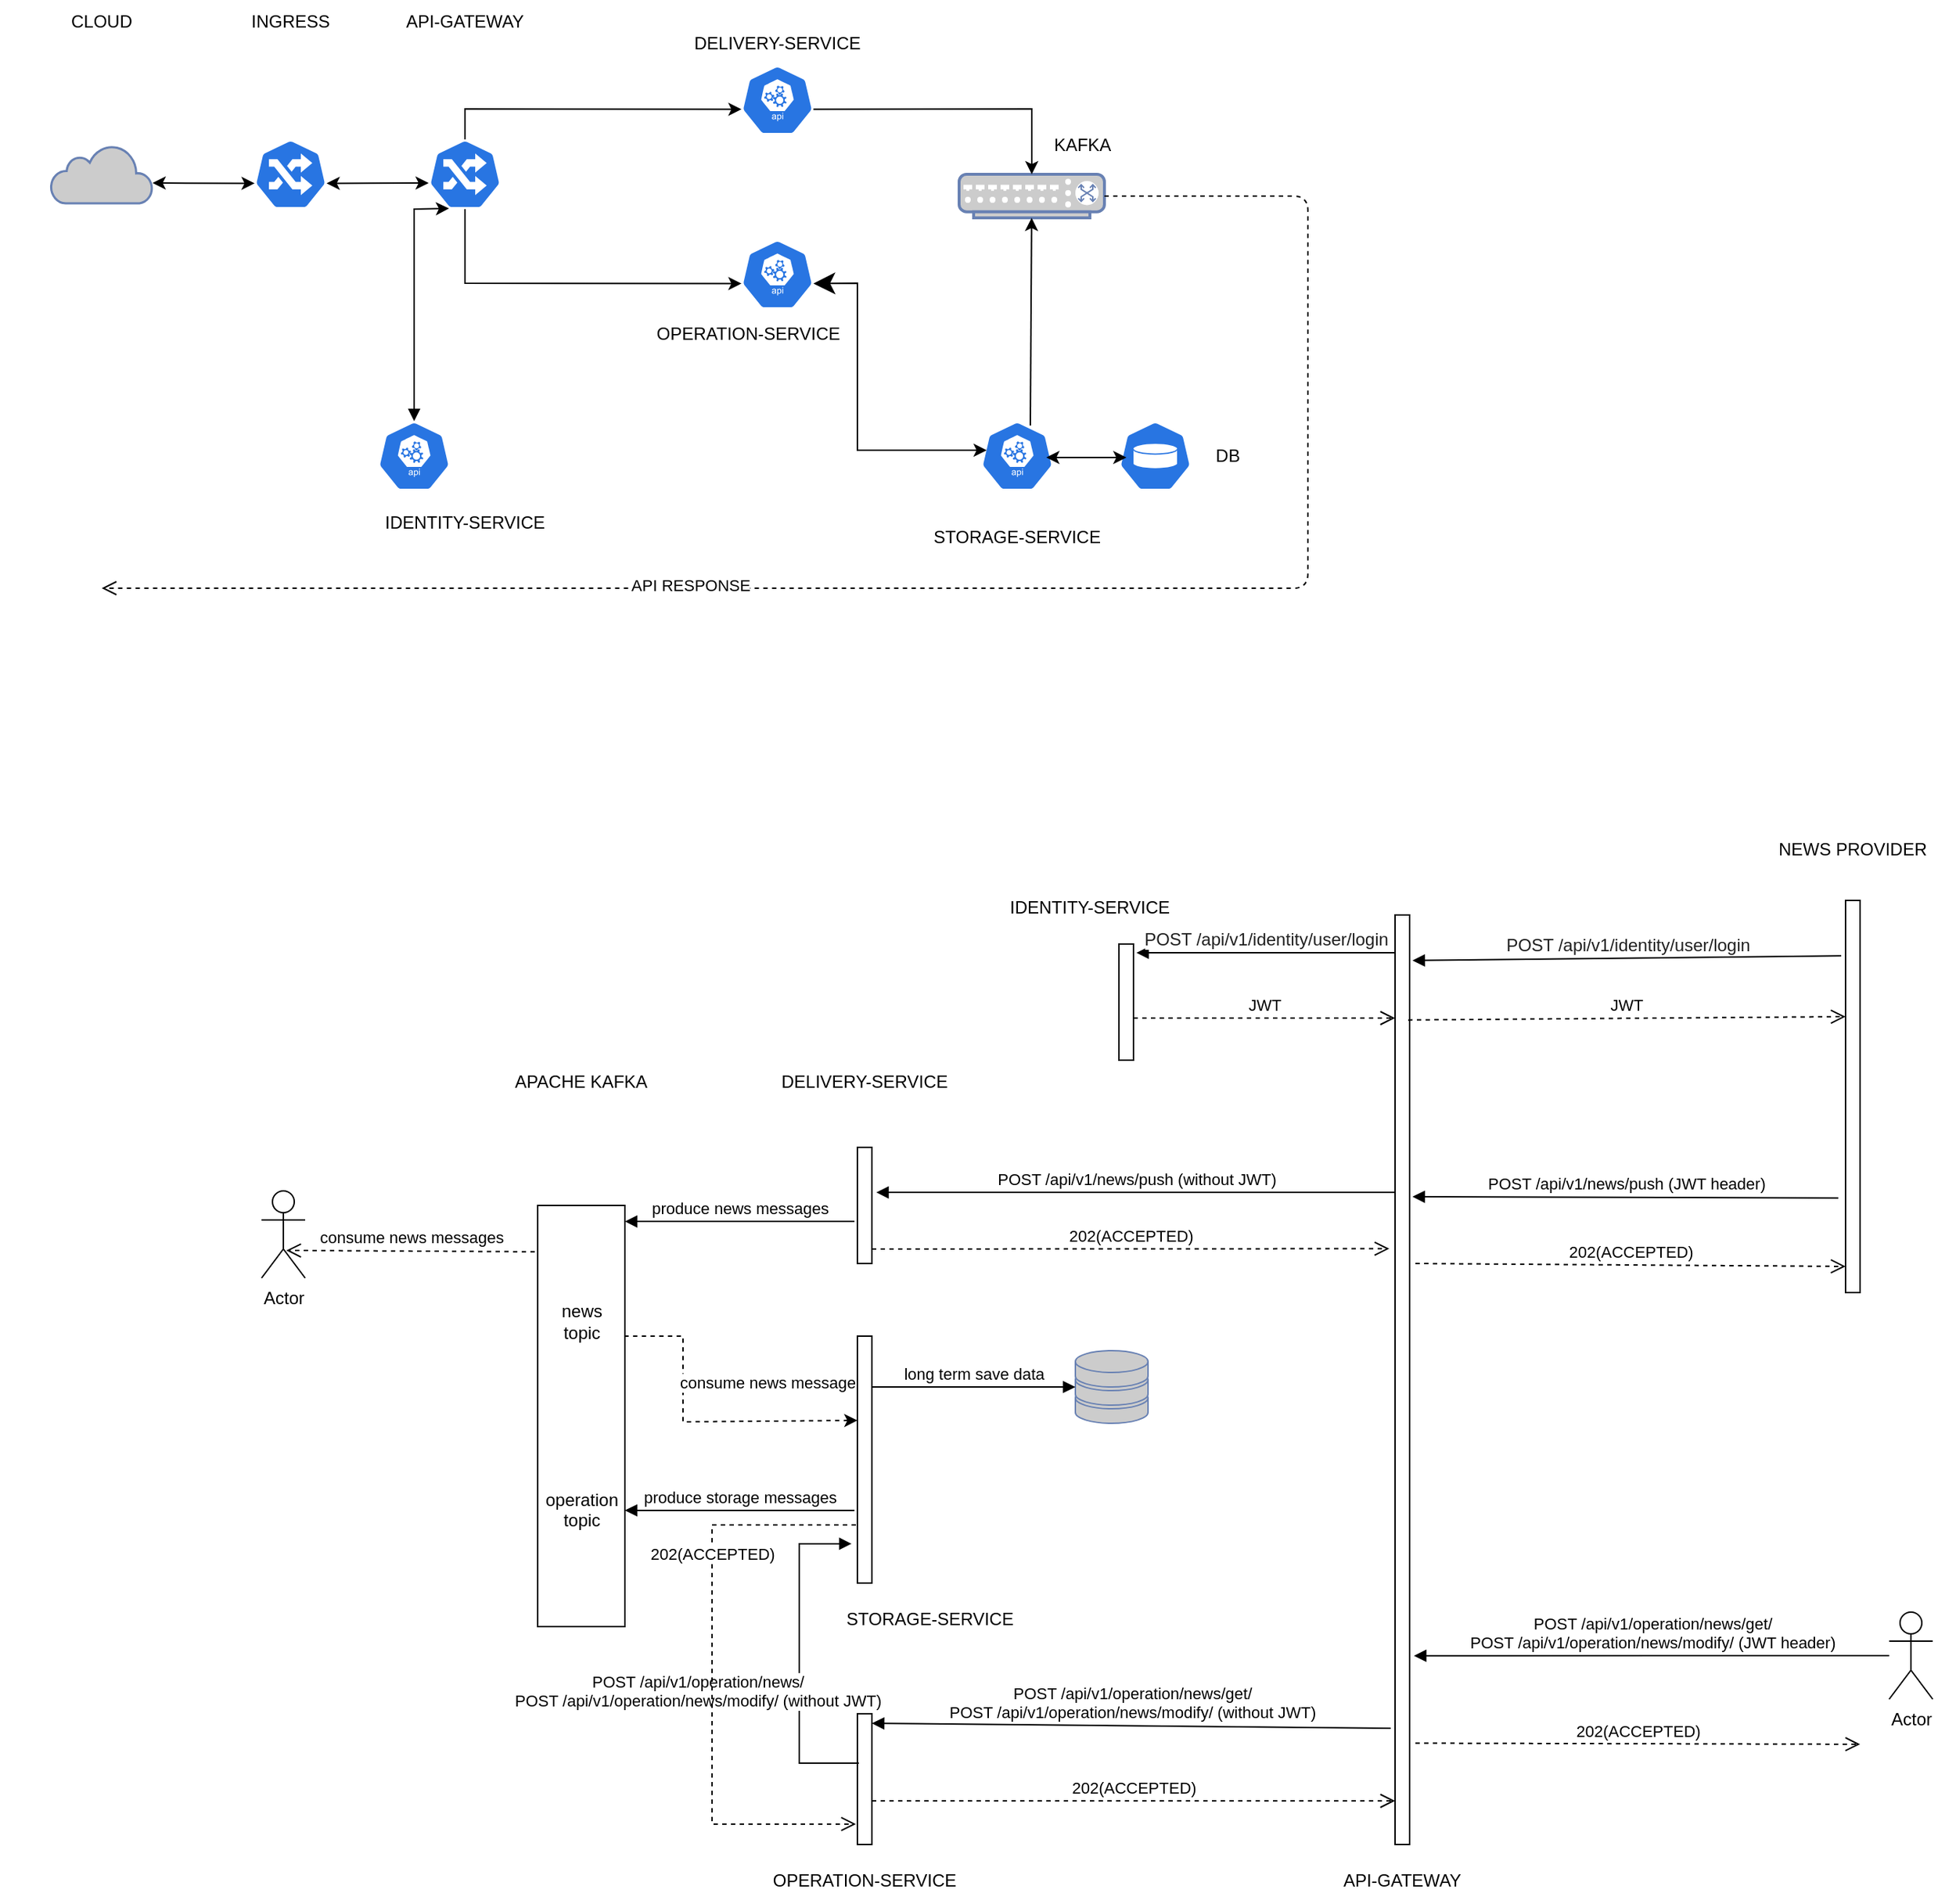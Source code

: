 <mxfile version="16.5.1" type="device"><diagram id="t-R6WzyhVuyweNe_-fS3" name="Страница 1"><mxGraphModel dx="1506" dy="1639" grid="1" gridSize="10" guides="1" tooltips="1" connect="1" arrows="1" fold="1" page="0" pageScale="1" pageWidth="827" pageHeight="1169" math="0" shadow="0"><root><mxCell id="0"/><mxCell id="1" parent="0"/><mxCell id="UYEM6nFWIWWSYPHrMmLD-1" value="Actor" style="shape=umlActor;verticalLabelPosition=bottom;verticalAlign=top;html=1;" parent="1" vertex="1"><mxGeometry x="50" y="400" width="30" height="60" as="geometry"/></mxCell><mxCell id="UYEM6nFWIWWSYPHrMmLD-5" value="news&lt;br&gt;topic&lt;br&gt;&lt;br&gt;&lt;br&gt;&lt;br&gt;&lt;br&gt;&lt;br&gt;&lt;br&gt;&lt;br&gt;operation&lt;br&gt;topic" style="html=1;points=[];perimeter=orthogonalPerimeter;" parent="1" vertex="1"><mxGeometry x="240" y="410" width="60" height="290" as="geometry"/></mxCell><mxCell id="UYEM6nFWIWWSYPHrMmLD-6" value="APACHE KAFKA" style="text;html=1;strokeColor=none;fillColor=none;align=center;verticalAlign=middle;whiteSpace=wrap;rounded=0;" parent="1" vertex="1"><mxGeometry x="215" y="310" width="110" height="30" as="geometry"/></mxCell><mxCell id="UYEM6nFWIWWSYPHrMmLD-7" value="consume news messages" style="html=1;verticalAlign=bottom;endArrow=open;dashed=1;endSize=8;rounded=0;exitX=-0.033;exitY=0.11;exitDx=0;exitDy=0;exitPerimeter=0;entryX=0.567;entryY=0.683;entryDx=0;entryDy=0;entryPerimeter=0;" parent="1" source="UYEM6nFWIWWSYPHrMmLD-5" target="UYEM6nFWIWWSYPHrMmLD-1" edge="1"><mxGeometry relative="1" as="geometry"><mxPoint x="250" y="420" as="sourcePoint"/><mxPoint x="90" y="421" as="targetPoint"/></mxGeometry></mxCell><mxCell id="UYEM6nFWIWWSYPHrMmLD-8" value="" style="html=1;points=[];perimeter=orthogonalPerimeter;" parent="1" vertex="1"><mxGeometry x="460" y="370" width="10" height="80" as="geometry"/></mxCell><mxCell id="UYEM6nFWIWWSYPHrMmLD-9" value="" style="html=1;points=[];perimeter=orthogonalPerimeter;" parent="1" vertex="1"><mxGeometry x="1140" y="200" width="10" height="270" as="geometry"/></mxCell><mxCell id="UYEM6nFWIWWSYPHrMmLD-10" value="produce news messages" style="html=1;verticalAlign=bottom;endArrow=block;rounded=0;exitX=-0.2;exitY=0.638;exitDx=0;exitDy=0;exitPerimeter=0;" parent="1" source="UYEM6nFWIWWSYPHrMmLD-8" target="UYEM6nFWIWWSYPHrMmLD-5" edge="1"><mxGeometry width="80" relative="1" as="geometry"><mxPoint x="414" y="420" as="sourcePoint"/><mxPoint x="494" y="420" as="targetPoint"/></mxGeometry></mxCell><mxCell id="UYEM6nFWIWWSYPHrMmLD-11" value="POST /api/v1/news/push (JWT header)" style="html=1;verticalAlign=bottom;endArrow=block;rounded=0;entryX=1.2;entryY=0.3;entryDx=0;entryDy=0;entryPerimeter=0;exitX=-0.5;exitY=0.759;exitDx=0;exitDy=0;exitPerimeter=0;" parent="1" source="UYEM6nFWIWWSYPHrMmLD-9" edge="1"><mxGeometry width="80" relative="1" as="geometry"><mxPoint x="1290" y="404" as="sourcePoint"/><mxPoint x="842" y="404" as="targetPoint"/></mxGeometry></mxCell><mxCell id="UYEM6nFWIWWSYPHrMmLD-12" value="DELIVERY-SERVICE" style="text;html=1;strokeColor=none;fillColor=none;align=center;verticalAlign=middle;whiteSpace=wrap;rounded=0;" parent="1" vertex="1"><mxGeometry x="395" y="310" width="140" height="30" as="geometry"/></mxCell><mxCell id="UYEM6nFWIWWSYPHrMmLD-13" value="NEWS PROVIDER" style="text;html=1;strokeColor=none;fillColor=none;align=center;verticalAlign=middle;whiteSpace=wrap;rounded=0;" parent="1" vertex="1"><mxGeometry x="1075" y="150" width="140" height="30" as="geometry"/></mxCell><mxCell id="UYEM6nFWIWWSYPHrMmLD-15" value="" style="html=1;points=[];perimeter=orthogonalPerimeter;" parent="1" vertex="1"><mxGeometry x="460" y="760" width="10" height="90" as="geometry"/></mxCell><mxCell id="UYEM6nFWIWWSYPHrMmLD-16" value="Actor" style="shape=umlActor;verticalLabelPosition=bottom;verticalAlign=top;html=1;" parent="1" vertex="1"><mxGeometry x="1170" y="690" width="30" height="60" as="geometry"/></mxCell><mxCell id="UYEM6nFWIWWSYPHrMmLD-17" value="POST /api/v1/operation/news/get/&lt;br&gt;POST /api/v1/operation/news/modify/ (JWT header)" style="html=1;verticalAlign=bottom;endArrow=block;rounded=0;entryX=1.3;entryY=0.797;entryDx=0;entryDy=0;entryPerimeter=0;" parent="1" source="UYEM6nFWIWWSYPHrMmLD-16" target="W0NyKKNFxyV41gZ7BB2--11" edge="1"><mxGeometry width="80" relative="1" as="geometry"><mxPoint x="1135" y="924.01" as="sourcePoint"/><mxPoint x="850" y="720" as="targetPoint"/></mxGeometry></mxCell><mxCell id="UYEM6nFWIWWSYPHrMmLD-20" value="OPERATION-SERVICE" style="text;html=1;strokeColor=none;fillColor=none;align=center;verticalAlign=middle;whiteSpace=wrap;rounded=0;" parent="1" vertex="1"><mxGeometry x="395" y="860" width="140" height="30" as="geometry"/></mxCell><mxCell id="UYEM6nFWIWWSYPHrMmLD-22" value="" style="html=1;points=[];perimeter=orthogonalPerimeter;" parent="1" vertex="1"><mxGeometry x="460" y="500" width="10" height="170" as="geometry"/></mxCell><mxCell id="UYEM6nFWIWWSYPHrMmLD-23" value="STORAGE-SERVICE" style="text;html=1;strokeColor=none;fillColor=none;align=center;verticalAlign=middle;whiteSpace=wrap;rounded=0;" parent="1" vertex="1"><mxGeometry x="440" y="680" width="140" height="30" as="geometry"/></mxCell><mxCell id="UYEM6nFWIWWSYPHrMmLD-24" value="" style="fontColor=#0066CC;verticalAlign=top;verticalLabelPosition=bottom;labelPosition=center;align=center;html=1;outlineConnect=0;fillColor=#CCCCCC;strokeColor=#6881B3;gradientColor=none;gradientDirection=north;strokeWidth=2;shape=mxgraph.networks.storage;" parent="1" vertex="1"><mxGeometry x="610" y="510" width="50" height="50" as="geometry"/></mxCell><mxCell id="UYEM6nFWIWWSYPHrMmLD-25" value="consume news message" style="html=1;verticalAlign=bottom;endArrow=none;dashed=1;endSize=8;rounded=0;endFill=0;startArrow=classic;startFill=1;" parent="1" target="UYEM6nFWIWWSYPHrMmLD-5" edge="1"><mxGeometry x="-0.435" y="-18" relative="1" as="geometry"><mxPoint x="460" y="558" as="sourcePoint"/><mxPoint x="370" y="640" as="targetPoint"/><Array as="points"><mxPoint x="340" y="559"/><mxPoint x="340" y="500"/></Array><mxPoint as="offset"/></mxGeometry></mxCell><mxCell id="UYEM6nFWIWWSYPHrMmLD-26" value="long term save data" style="html=1;verticalAlign=bottom;endArrow=block;rounded=0;entryX=0;entryY=0.5;entryDx=0;entryDy=0;entryPerimeter=0;" parent="1" target="UYEM6nFWIWWSYPHrMmLD-24" edge="1"><mxGeometry width="80" relative="1" as="geometry"><mxPoint x="470" y="535" as="sourcePoint"/><mxPoint x="450" y="640" as="targetPoint"/></mxGeometry></mxCell><mxCell id="UYEM6nFWIWWSYPHrMmLD-30" value="produce storage messages" style="html=1;verticalAlign=bottom;endArrow=block;rounded=0;exitX=-0.2;exitY=0.638;exitDx=0;exitDy=0;exitPerimeter=0;" parent="1" edge="1"><mxGeometry width="80" relative="1" as="geometry"><mxPoint x="458" y="620" as="sourcePoint"/><mxPoint x="300" y="620" as="targetPoint"/></mxGeometry></mxCell><mxCell id="UYEM6nFWIWWSYPHrMmLD-34" value="" style="sketch=0;html=1;dashed=0;whitespace=wrap;fillColor=#2875E2;strokeColor=#ffffff;points=[[0.005,0.63,0],[0.1,0.2,0],[0.9,0.2,0],[0.5,0,0],[0.995,0.63,0],[0.72,0.99,0],[0.5,1,0],[0.28,0.99,0]];shape=mxgraph.kubernetes.icon;prIcon=ing" parent="1" vertex="1"><mxGeometry x="45" y="-324" width="50" height="48" as="geometry"/></mxCell><mxCell id="UYEM6nFWIWWSYPHrMmLD-35" value="" style="sketch=0;html=1;dashed=0;whitespace=wrap;fillColor=#2875E2;strokeColor=#ffffff;points=[[0.005,0.63,0],[0.1,0.2,0],[0.9,0.2,0],[0.5,0,0],[0.995,0.63,0],[0.72,0.99,0],[0.5,1,0],[0.28,0.99,0]];shape=mxgraph.kubernetes.icon;prIcon=ing" parent="1" vertex="1"><mxGeometry x="165" y="-324" width="50" height="48" as="geometry"/></mxCell><mxCell id="UYEM6nFWIWWSYPHrMmLD-36" value="" style="sketch=0;html=1;dashed=0;whitespace=wrap;fillColor=#2875E2;strokeColor=#ffffff;points=[[0.005,0.63,0],[0.1,0.2,0],[0.9,0.2,0],[0.5,0,0],[0.995,0.63,0],[0.72,0.99,0],[0.5,1,0],[0.28,0.99,0]];shape=mxgraph.kubernetes.icon;prIcon=api" parent="1" vertex="1"><mxGeometry x="380" y="-375" width="50" height="48" as="geometry"/></mxCell><mxCell id="UYEM6nFWIWWSYPHrMmLD-37" value="" style="html=1;outlineConnect=0;fillColor=#CCCCCC;strokeColor=#6881B3;gradientColor=none;gradientDirection=north;strokeWidth=2;shape=mxgraph.networks.cloud;fontColor=#ffffff;" parent="1" vertex="1"><mxGeometry x="-95" y="-320" width="70" height="40" as="geometry"/></mxCell><mxCell id="UYEM6nFWIWWSYPHrMmLD-38" value="" style="sketch=0;html=1;dashed=0;whitespace=wrap;fillColor=#2875E2;strokeColor=#ffffff;points=[[0.005,0.63,0],[0.1,0.2,0],[0.9,0.2,0],[0.5,0,0],[0.995,0.63,0],[0.72,0.99,0],[0.5,1,0],[0.28,0.99,0]];shape=mxgraph.kubernetes.icon;prIcon=api" parent="1" vertex="1"><mxGeometry x="380" y="-255" width="50" height="48" as="geometry"/></mxCell><mxCell id="UYEM6nFWIWWSYPHrMmLD-39" value="" style="sketch=0;html=1;dashed=0;whitespace=wrap;fillColor=#2875E2;strokeColor=#ffffff;points=[[0.005,0.63,0],[0.1,0.2,0],[0.9,0.2,0],[0.5,0,0],[0.995,0.63,0],[0.72,0.99,0],[0.5,1,0],[0.28,0.99,0]];shape=mxgraph.kubernetes.icon;prIcon=api" parent="1" vertex="1"><mxGeometry x="545" y="-130" width="50" height="48" as="geometry"/></mxCell><mxCell id="UYEM6nFWIWWSYPHrMmLD-40" value="" style="sketch=0;html=1;dashed=0;whitespace=wrap;fillColor=#2875E2;strokeColor=#ffffff;points=[[0.005,0.63,0],[0.1,0.2,0],[0.9,0.2,0],[0.5,0,0],[0.995,0.63,0],[0.72,0.99,0],[0.5,1,0],[0.28,0.99,0]];shape=mxgraph.kubernetes.icon;prIcon=vol" parent="1" vertex="1"><mxGeometry x="640" y="-130" width="50" height="48" as="geometry"/></mxCell><mxCell id="UYEM6nFWIWWSYPHrMmLD-42" value="DELIVERY-SERVICE" style="text;html=1;strokeColor=none;fillColor=none;align=center;verticalAlign=middle;whiteSpace=wrap;rounded=0;" parent="1" vertex="1"><mxGeometry x="335" y="-405" width="140" height="30" as="geometry"/></mxCell><mxCell id="UYEM6nFWIWWSYPHrMmLD-43" value="OPERATION-SERVICE" style="text;html=1;strokeColor=none;fillColor=none;align=center;verticalAlign=middle;whiteSpace=wrap;rounded=0;" parent="1" vertex="1"><mxGeometry x="315" y="-205" width="140" height="30" as="geometry"/></mxCell><mxCell id="UYEM6nFWIWWSYPHrMmLD-44" value="KAFKA" style="text;html=1;strokeColor=none;fillColor=none;align=center;verticalAlign=middle;whiteSpace=wrap;rounded=0;" parent="1" vertex="1"><mxGeometry x="545" y="-335" width="140" height="30" as="geometry"/></mxCell><mxCell id="UYEM6nFWIWWSYPHrMmLD-45" value="API-GATEWAY" style="text;html=1;strokeColor=none;fillColor=none;align=center;verticalAlign=middle;whiteSpace=wrap;rounded=0;" parent="1" vertex="1"><mxGeometry x="120" y="-420" width="140" height="30" as="geometry"/></mxCell><mxCell id="UYEM6nFWIWWSYPHrMmLD-46" value="INGRESS" style="text;html=1;strokeColor=none;fillColor=none;align=center;verticalAlign=middle;whiteSpace=wrap;rounded=0;" parent="1" vertex="1"><mxGeometry y="-420" width="140" height="30" as="geometry"/></mxCell><mxCell id="UYEM6nFWIWWSYPHrMmLD-47" value="CLOUD" style="text;html=1;strokeColor=none;fillColor=none;align=center;verticalAlign=middle;whiteSpace=wrap;rounded=0;" parent="1" vertex="1"><mxGeometry x="-130" y="-420" width="140" height="30" as="geometry"/></mxCell><mxCell id="UYEM6nFWIWWSYPHrMmLD-49" value="" style="endArrow=classic;endFill=1;endSize=6;html=1;rounded=0;entryX=0.005;entryY=0.63;entryDx=0;entryDy=0;entryPerimeter=0;startArrow=classic;startFill=1;" parent="1" target="UYEM6nFWIWWSYPHrMmLD-34" edge="1"><mxGeometry width="160" relative="1" as="geometry"><mxPoint x="-25" y="-294" as="sourcePoint"/><mxPoint x="135" y="-295.5" as="targetPoint"/></mxGeometry></mxCell><mxCell id="UYEM6nFWIWWSYPHrMmLD-50" value="" style="endArrow=classic;endFill=1;endSize=6;html=1;rounded=0;exitX=0.995;exitY=0.63;exitDx=0;exitDy=0;exitPerimeter=0;startArrow=classic;startFill=1;" parent="1" source="UYEM6nFWIWWSYPHrMmLD-34" edge="1"><mxGeometry width="160" relative="1" as="geometry"><mxPoint x="-15" y="-284" as="sourcePoint"/><mxPoint x="165" y="-294" as="targetPoint"/><Array as="points"/></mxGeometry></mxCell><mxCell id="UYEM6nFWIWWSYPHrMmLD-51" value="" style="endArrow=classic;endFill=1;endSize=6;html=1;rounded=0;exitX=0.5;exitY=0;exitDx=0;exitDy=0;exitPerimeter=0;entryX=0.005;entryY=0.63;entryDx=0;entryDy=0;entryPerimeter=0;" parent="1" source="UYEM6nFWIWWSYPHrMmLD-35" target="UYEM6nFWIWWSYPHrMmLD-36" edge="1"><mxGeometry width="160" relative="1" as="geometry"><mxPoint x="104.75" y="-283.76" as="sourcePoint"/><mxPoint x="175" y="-284" as="targetPoint"/><Array as="points"><mxPoint x="190" y="-345"/></Array></mxGeometry></mxCell><mxCell id="UYEM6nFWIWWSYPHrMmLD-52" value="" style="endArrow=classic;endFill=1;endSize=6;html=1;rounded=0;exitX=0.5;exitY=1;exitDx=0;exitDy=0;exitPerimeter=0;entryX=0.005;entryY=0.63;entryDx=0;entryDy=0;entryPerimeter=0;" parent="1" source="UYEM6nFWIWWSYPHrMmLD-35" target="UYEM6nFWIWWSYPHrMmLD-38" edge="1"><mxGeometry width="160" relative="1" as="geometry"><mxPoint x="220" y="-304.4" as="sourcePoint"/><mxPoint x="390.25" y="-334.76" as="targetPoint"/><Array as="points"><mxPoint x="190" y="-225"/></Array></mxGeometry></mxCell><mxCell id="UYEM6nFWIWWSYPHrMmLD-53" value="" style="endArrow=classic;endFill=1;endSize=12;html=1;rounded=0;entryX=0.995;entryY=0.63;entryDx=0;entryDy=0;entryPerimeter=0;startArrow=classic;startFill=1;exitX=0.08;exitY=0.417;exitDx=0;exitDy=0;exitPerimeter=0;strokeWidth=1;" parent="1" source="UYEM6nFWIWWSYPHrMmLD-39" target="UYEM6nFWIWWSYPHrMmLD-38" edge="1"><mxGeometry width="160" relative="1" as="geometry"><mxPoint x="535" y="-110" as="sourcePoint"/><mxPoint x="175" y="-284" as="targetPoint"/><Array as="points"><mxPoint x="460" y="-110"/><mxPoint x="460" y="-225"/></Array></mxGeometry></mxCell><mxCell id="UYEM6nFWIWWSYPHrMmLD-54" value="" style="fontColor=#0066CC;verticalAlign=top;verticalLabelPosition=bottom;labelPosition=center;align=center;html=1;outlineConnect=0;fillColor=#CCCCCC;strokeColor=#6881B3;gradientColor=none;gradientDirection=north;strokeWidth=2;shape=mxgraph.networks.switch;" parent="1" vertex="1"><mxGeometry x="530" y="-300" width="100" height="30" as="geometry"/></mxCell><mxCell id="UYEM6nFWIWWSYPHrMmLD-55" value="" style="endArrow=classic;endFill=1;endSize=6;html=1;rounded=0;exitX=0.995;exitY=0.63;exitDx=0;exitDy=0;exitPerimeter=0;entryX=0.5;entryY=0;entryDx=0;entryDy=0;entryPerimeter=0;" parent="1" source="UYEM6nFWIWWSYPHrMmLD-36" target="UYEM6nFWIWWSYPHrMmLD-54" edge="1"><mxGeometry width="160" relative="1" as="geometry"><mxPoint x="104.75" y="-283.76" as="sourcePoint"/><mxPoint x="175" y="-284" as="targetPoint"/><Array as="points"><mxPoint x="580" y="-345"/></Array></mxGeometry></mxCell><mxCell id="UYEM6nFWIWWSYPHrMmLD-56" value="STORAGE-SERVICE" style="text;html=1;strokeColor=none;fillColor=none;align=center;verticalAlign=middle;whiteSpace=wrap;rounded=0;" parent="1" vertex="1"><mxGeometry x="500" y="-65" width="140" height="30" as="geometry"/></mxCell><mxCell id="UYEM6nFWIWWSYPHrMmLD-57" value="" style="endArrow=classic;endFill=1;endSize=6;html=1;rounded=1;startArrow=classic;startFill=1;targetPerimeterSpacing=6;startSize=6;sourcePerimeterSpacing=6;" parent="1" edge="1"><mxGeometry width="160" relative="1" as="geometry"><mxPoint x="590" y="-105" as="sourcePoint"/><mxPoint x="645.13" y="-105" as="targetPoint"/><Array as="points"/></mxGeometry></mxCell><mxCell id="UYEM6nFWIWWSYPHrMmLD-59" value="" style="html=1;verticalAlign=bottom;endArrow=open;dashed=1;endSize=8;rounded=1;sourcePerimeterSpacing=6;targetPerimeterSpacing=6;exitX=1;exitY=0.5;exitDx=0;exitDy=0;exitPerimeter=0;" parent="1" source="UYEM6nFWIWWSYPHrMmLD-54" edge="1"><mxGeometry x="0.473" y="-64" relative="1" as="geometry"><mxPoint x="470" y="-85" as="sourcePoint"/><mxPoint x="-60" y="-15" as="targetPoint"/><Array as="points"><mxPoint x="770" y="-285"/><mxPoint x="770" y="-15"/></Array><mxPoint as="offset"/></mxGeometry></mxCell><mxCell id="UYEM6nFWIWWSYPHrMmLD-60" value="API RESPONSE" style="edgeLabel;html=1;align=center;verticalAlign=middle;resizable=0;points=[];" parent="UYEM6nFWIWWSYPHrMmLD-59" vertex="1" connectable="0"><mxGeometry x="0.347" y="-2" relative="1" as="geometry"><mxPoint as="offset"/></mxGeometry></mxCell><mxCell id="UYEM6nFWIWWSYPHrMmLD-61" value="" style="endArrow=classic;endFill=1;endSize=6;html=1;rounded=0;exitX=0.68;exitY=0.063;exitDx=0;exitDy=0;exitPerimeter=0;" parent="1" source="UYEM6nFWIWWSYPHrMmLD-39" target="UYEM6nFWIWWSYPHrMmLD-54" edge="1"><mxGeometry width="160" relative="1" as="geometry"><mxPoint x="104.75" y="-283.76" as="sourcePoint"/><mxPoint x="175" y="-284" as="targetPoint"/><Array as="points"/></mxGeometry></mxCell><mxCell id="W0NyKKNFxyV41gZ7BB2--1" value="" style="sketch=0;html=1;dashed=0;whitespace=wrap;fillColor=#2875E2;strokeColor=#ffffff;points=[[0.005,0.63,0],[0.1,0.2,0],[0.9,0.2,0],[0.5,0,0],[0.995,0.63,0],[0.72,0.99,0],[0.5,1,0],[0.28,0.99,0]];shape=mxgraph.kubernetes.icon;prIcon=api" vertex="1" parent="1"><mxGeometry x="130" y="-130" width="50" height="48" as="geometry"/></mxCell><mxCell id="W0NyKKNFxyV41gZ7BB2--2" value="IDENTITY-SERVICE" style="text;html=1;strokeColor=none;fillColor=none;align=center;verticalAlign=middle;whiteSpace=wrap;rounded=0;" vertex="1" parent="1"><mxGeometry x="120" y="-75" width="140" height="30" as="geometry"/></mxCell><mxCell id="W0NyKKNFxyV41gZ7BB2--3" value="" style="html=1;verticalAlign=bottom;endArrow=block;rounded=0;entryX=0.5;entryY=0;entryDx=0;entryDy=0;entryPerimeter=0;startArrow=classic;startFill=1;exitX=0.28;exitY=0.99;exitDx=0;exitDy=0;exitPerimeter=0;" edge="1" parent="1" source="UYEM6nFWIWWSYPHrMmLD-35" target="W0NyKKNFxyV41gZ7BB2--1"><mxGeometry width="80" relative="1" as="geometry"><mxPoint x="190" y="-275" as="sourcePoint"/><mxPoint x="380" y="-55" as="targetPoint"/><Array as="points"><mxPoint x="155" y="-276"/></Array></mxGeometry></mxCell><mxCell id="W0NyKKNFxyV41gZ7BB2--4" value="DB" style="text;html=1;strokeColor=none;fillColor=none;align=center;verticalAlign=middle;whiteSpace=wrap;rounded=0;" vertex="1" parent="1"><mxGeometry x="690" y="-121" width="50" height="30" as="geometry"/></mxCell><mxCell id="W0NyKKNFxyV41gZ7BB2--5" value="" style="html=1;points=[];perimeter=orthogonalPerimeter;" vertex="1" parent="1"><mxGeometry x="640" y="230" width="10" height="80" as="geometry"/></mxCell><mxCell id="W0NyKKNFxyV41gZ7BB2--6" value="IDENTITY-SERVICE" style="text;html=1;strokeColor=none;fillColor=none;align=center;verticalAlign=middle;whiteSpace=wrap;rounded=0;" vertex="1" parent="1"><mxGeometry x="550" y="190" width="140" height="30" as="geometry"/></mxCell><mxCell id="W0NyKKNFxyV41gZ7BB2--7" value="&lt;span style=&quot;color: rgb(33 , 33 , 33) ; font-family: &amp;#34;inter&amp;#34; , , , , &amp;#34;segoe ui&amp;#34; , &amp;#34;roboto&amp;#34; , &amp;#34;oxygen&amp;#34; , &amp;#34;ubuntu&amp;#34; , &amp;#34;cantarell&amp;#34; , &amp;#34;fira sans&amp;#34; , &amp;#34;droid sans&amp;#34; , &amp;#34;helvetica&amp;#34; , &amp;#34;arial&amp;#34; , sans-serif ; font-size: 12px ; text-align: left&quot;&gt;POST /api/v1/identity/user/login&lt;/span&gt;" style="html=1;verticalAlign=bottom;endArrow=block;rounded=0;strokeWidth=1;entryX=1.2;entryY=0.138;entryDx=0;entryDy=0;entryPerimeter=0;" edge="1" parent="1"><mxGeometry width="80" relative="1" as="geometry"><mxPoint x="830" y="236" as="sourcePoint"/><mxPoint x="652" y="236.04" as="targetPoint"/></mxGeometry></mxCell><mxCell id="W0NyKKNFxyV41gZ7BB2--8" value="202(ACCEPTED)" style="html=1;verticalAlign=bottom;endArrow=open;dashed=1;endSize=8;rounded=0;exitX=1.4;exitY=0.375;exitDx=0;exitDy=0;exitPerimeter=0;" edge="1" parent="1" source="W0NyKKNFxyV41gZ7BB2--11"><mxGeometry relative="1" as="geometry"><mxPoint x="680" y="450" as="sourcePoint"/><mxPoint x="1140" y="452" as="targetPoint"/></mxGeometry></mxCell><mxCell id="W0NyKKNFxyV41gZ7BB2--9" value="JWT" style="html=1;verticalAlign=bottom;endArrow=open;dashed=1;endSize=8;rounded=0;exitX=1;exitY=0.7;exitDx=0;exitDy=0;exitPerimeter=0;" edge="1" parent="1"><mxGeometry relative="1" as="geometry"><mxPoint x="650" y="281" as="sourcePoint"/><mxPoint x="830" y="281" as="targetPoint"/></mxGeometry></mxCell><mxCell id="W0NyKKNFxyV41gZ7BB2--11" value="" style="html=1;points=[];perimeter=orthogonalPerimeter;" vertex="1" parent="1"><mxGeometry x="830" y="210" width="10" height="640" as="geometry"/></mxCell><mxCell id="W0NyKKNFxyV41gZ7BB2--12" value="API-GATEWAY" style="text;html=1;strokeColor=none;fillColor=none;align=center;verticalAlign=middle;whiteSpace=wrap;rounded=0;" vertex="1" parent="1"><mxGeometry x="765" y="860" width="140" height="30" as="geometry"/></mxCell><mxCell id="W0NyKKNFxyV41gZ7BB2--13" value="POST /api/v1/news/push (without JWT)" style="html=1;verticalAlign=bottom;endArrow=block;rounded=0;entryX=1.3;entryY=0.388;entryDx=0;entryDy=0;entryPerimeter=0;" edge="1" parent="1" target="UYEM6nFWIWWSYPHrMmLD-8"><mxGeometry width="80" relative="1" as="geometry"><mxPoint x="830" y="401" as="sourcePoint"/><mxPoint x="495" y="400" as="targetPoint"/></mxGeometry></mxCell><mxCell id="W0NyKKNFxyV41gZ7BB2--14" value="202(ACCEPTED)" style="html=1;verticalAlign=bottom;endArrow=open;dashed=1;endSize=8;rounded=0;exitX=1;exitY=0.875;exitDx=0;exitDy=0;exitPerimeter=0;entryX=-0.4;entryY=0.359;entryDx=0;entryDy=0;entryPerimeter=0;" edge="1" parent="1" source="UYEM6nFWIWWSYPHrMmLD-8" target="W0NyKKNFxyV41gZ7BB2--11"><mxGeometry relative="1" as="geometry"><mxPoint x="450" y="440" as="sourcePoint"/><mxPoint x="910" y="442" as="targetPoint"/></mxGeometry></mxCell><mxCell id="W0NyKKNFxyV41gZ7BB2--15" value="&lt;span style=&quot;color: rgb(33 , 33 , 33) ; font-family: &amp;#34;inter&amp;#34; , , , , &amp;#34;segoe ui&amp;#34; , &amp;#34;roboto&amp;#34; , &amp;#34;oxygen&amp;#34; , &amp;#34;ubuntu&amp;#34; , &amp;#34;cantarell&amp;#34; , &amp;#34;fira sans&amp;#34; , &amp;#34;droid sans&amp;#34; , &amp;#34;helvetica&amp;#34; , &amp;#34;arial&amp;#34; , sans-serif ; font-size: 12px ; text-align: left&quot;&gt;POST /api/v1/identity/user/login&lt;/span&gt;" style="html=1;verticalAlign=bottom;endArrow=block;rounded=0;strokeWidth=1;entryX=1.2;entryY=0.049;entryDx=0;entryDy=0;entryPerimeter=0;exitX=-0.3;exitY=0.141;exitDx=0;exitDy=0;exitPerimeter=0;" edge="1" parent="1" source="UYEM6nFWIWWSYPHrMmLD-9" target="W0NyKKNFxyV41gZ7BB2--11"><mxGeometry width="80" relative="1" as="geometry"><mxPoint x="1118" y="260" as="sourcePoint"/><mxPoint x="940" y="260.04" as="targetPoint"/></mxGeometry></mxCell><mxCell id="W0NyKKNFxyV41gZ7BB2--16" value="JWT" style="html=1;verticalAlign=bottom;endArrow=open;dashed=1;endSize=8;rounded=0;exitX=0.9;exitY=0.113;exitDx=0;exitDy=0;exitPerimeter=0;" edge="1" parent="1" source="W0NyKKNFxyV41gZ7BB2--11"><mxGeometry relative="1" as="geometry"><mxPoint x="960" y="280" as="sourcePoint"/><mxPoint x="1140" y="280" as="targetPoint"/></mxGeometry></mxCell><mxCell id="W0NyKKNFxyV41gZ7BB2--17" value="202(ACCEPTED)" style="html=1;verticalAlign=bottom;endArrow=open;dashed=1;endSize=8;rounded=0;exitX=1.4;exitY=0.891;exitDx=0;exitDy=0;exitPerimeter=0;" edge="1" parent="1" source="W0NyKKNFxyV41gZ7BB2--11"><mxGeometry relative="1" as="geometry"><mxPoint x="890" y="780" as="sourcePoint"/><mxPoint x="1150" y="781" as="targetPoint"/></mxGeometry></mxCell><mxCell id="W0NyKKNFxyV41gZ7BB2--18" value="POST /api/v1/operation/news/get/&lt;br&gt;POST /api/v1/operation/news/modify/ (without JWT)" style="html=1;verticalAlign=bottom;endArrow=block;rounded=0;entryX=1;entryY=0.073;entryDx=0;entryDy=0;entryPerimeter=0;exitX=-0.3;exitY=0.875;exitDx=0;exitDy=0;exitPerimeter=0;" edge="1" parent="1" source="W0NyKKNFxyV41gZ7BB2--11" target="UYEM6nFWIWWSYPHrMmLD-15"><mxGeometry width="80" relative="1" as="geometry"><mxPoint x="812" y="730.003" as="sourcePoint"/><mxPoint x="375" y="730.08" as="targetPoint"/></mxGeometry></mxCell><mxCell id="W0NyKKNFxyV41gZ7BB2--20" value="202(ACCEPTED)" style="html=1;verticalAlign=bottom;endArrow=open;dashed=1;endSize=8;rounded=0;" edge="1" parent="1"><mxGeometry relative="1" as="geometry"><mxPoint x="470" y="820" as="sourcePoint"/><mxPoint x="830" y="820" as="targetPoint"/></mxGeometry></mxCell><mxCell id="W0NyKKNFxyV41gZ7BB2--21" value="POST /api/v1/operation/news/&lt;br&gt;POST /api/v1/operation/news/modify/ (without JWT)" style="html=1;verticalAlign=bottom;endArrow=block;rounded=0;entryX=-0.4;entryY=0.841;entryDx=0;entryDy=0;entryPerimeter=0;exitX=0.1;exitY=0.378;exitDx=0;exitDy=0;exitPerimeter=0;" edge="1" parent="1" source="UYEM6nFWIWWSYPHrMmLD-15" target="UYEM6nFWIWWSYPHrMmLD-22"><mxGeometry x="-0.342" y="70" width="80" relative="1" as="geometry"><mxPoint x="837" y="780" as="sourcePoint"/><mxPoint x="480" y="776.57" as="targetPoint"/><Array as="points"><mxPoint x="420" y="794"/><mxPoint x="420" y="643"/></Array><mxPoint as="offset"/></mxGeometry></mxCell><mxCell id="W0NyKKNFxyV41gZ7BB2--22" value="202(ACCEPTED)" style="html=1;verticalAlign=bottom;endArrow=open;dashed=1;endSize=8;rounded=0;entryX=-0.1;entryY=0.844;entryDx=0;entryDy=0;entryPerimeter=0;" edge="1" parent="1" target="UYEM6nFWIWWSYPHrMmLD-15"><mxGeometry x="-0.368" relative="1" as="geometry"><mxPoint x="459" y="630" as="sourcePoint"/><mxPoint x="840" y="830" as="targetPoint"/><Array as="points"><mxPoint x="360" y="630"/><mxPoint x="360" y="836"/></Array><mxPoint as="offset"/></mxGeometry></mxCell></root></mxGraphModel></diagram></mxfile>